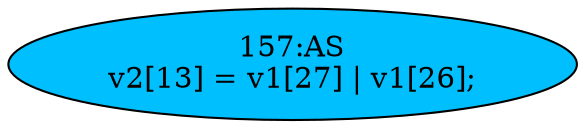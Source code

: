 strict digraph "" {
	node [label="\N"];
	"157:AS"	 [ast="<pyverilog.vparser.ast.Assign object at 0x7fee230103d0>",
		def_var="['v2']",
		fillcolor=deepskyblue,
		label="157:AS
v2[13] = v1[27] | v1[26];",
		statements="[]",
		style=filled,
		typ=Assign,
		use_var="['v1', 'v1']"];
}
